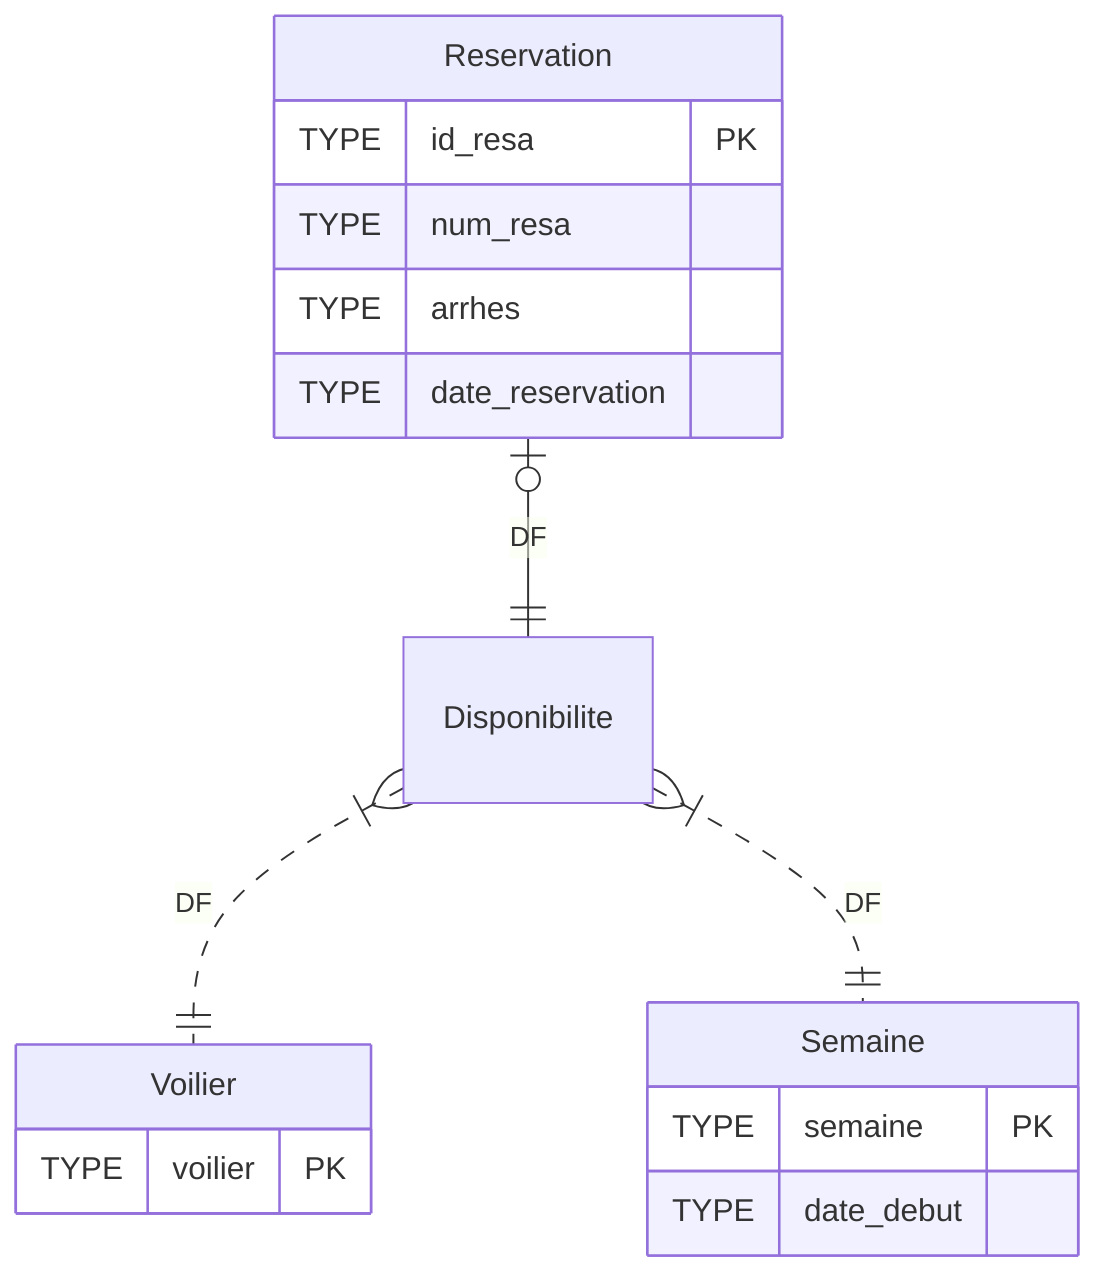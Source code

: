 erDiagram
  %% Generated by Mocodo 4.0.2
  Voilier {
    TYPE voilier PK
  }
  Disponibilite {
  }
  Semaine {
    TYPE semaine PK
    TYPE date_debut
  }
  Reservation {
    TYPE id_resa PK
    TYPE num_resa
    TYPE arrhes
    TYPE date_reservation
  }
  Disponibilite }|..|| Voilier: DF
  Disponibilite }|..|| Semaine: DF
  Reservation |o--|| Disponibilite: DF